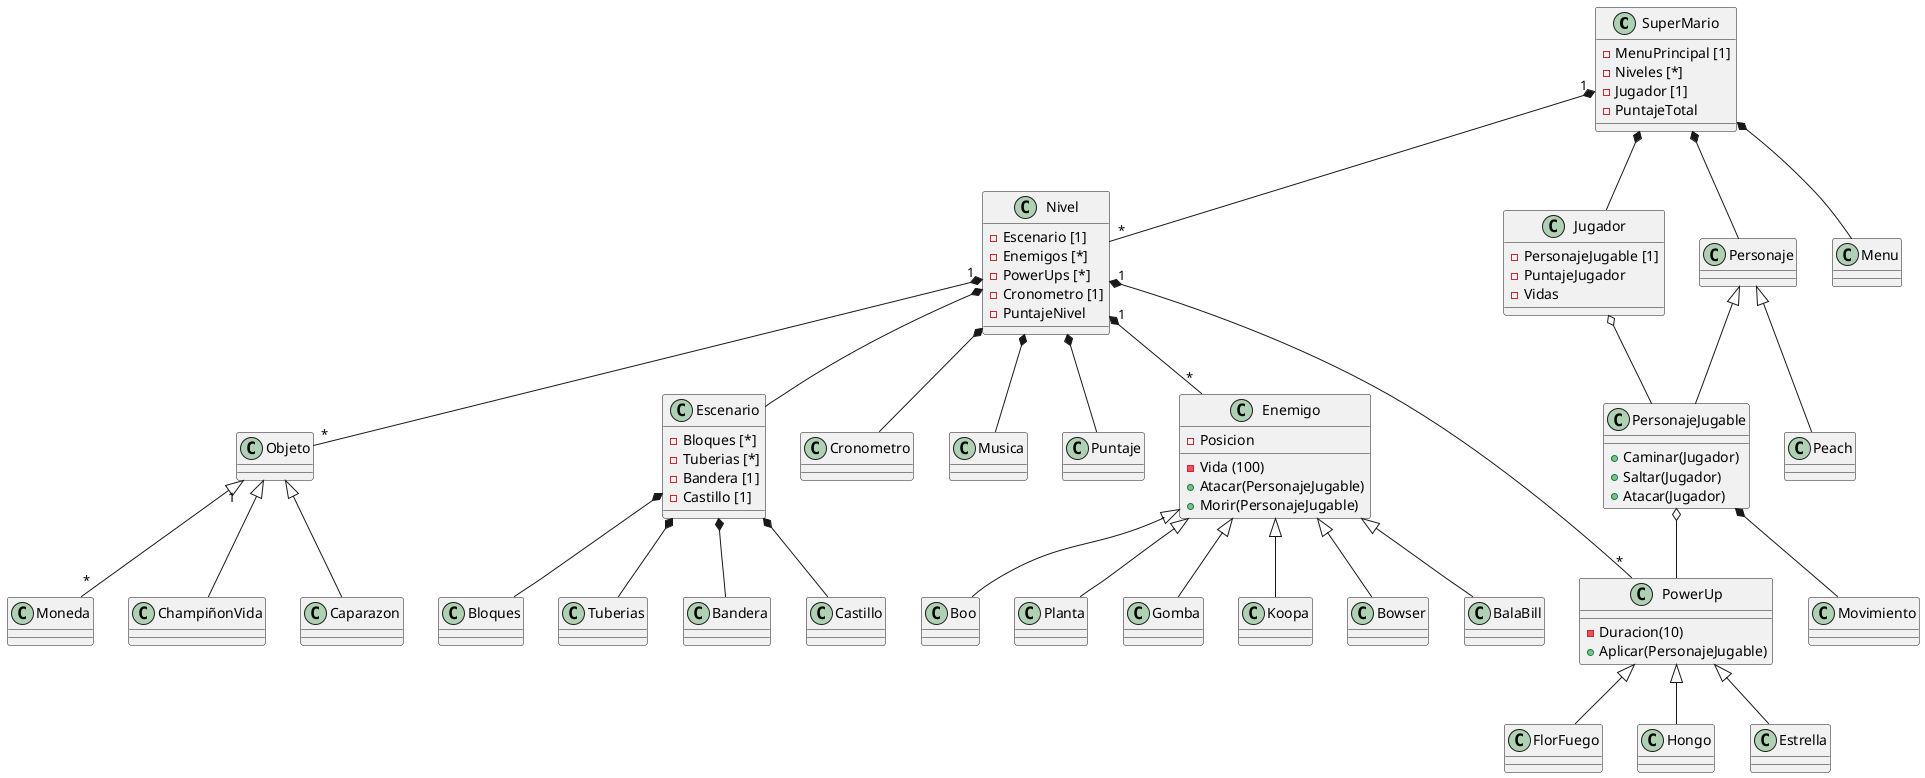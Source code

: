 @startuml Diagrama
class SuperMario
{
-MenuPrincipal [1]
-Niveles [*]
-Jugador [1]
-PuntajeTotal
}

class Nivel
{
-Escenario [1]
-Enemigos [*]
-PowerUps [*]
-Cronometro [1]
-PuntajeNivel
}

class Jugador
{
-PersonajeJugable [1]
-PuntajeJugador
-Vidas
}

class PersonajeJugable
{
+Caminar(Jugador)
+Saltar(Jugador)
+Atacar(Jugador)
}

class Enemigo
{
-Vida (100)
-Posicion
+Atacar(PersonajeJugable)
+Morir(PersonajeJugable)
}

class PowerUp
{
-Duracion(10)
+Aplicar(PersonajeJugable)
}

class Objeto
class Escenario
{
-Bloques [*]
-Tuberias [*]
-Bandera [1]
-Castillo [1]
}
class Personaje
class Cronometro
class Musica
class Puntaje
class Bloques
class Tuberias
class Bandera
class Castillo
class Movimiento
class Menu
class FlorFuego
class Hongo
class Estrella
class ChampiñonVida
class Caparazon
class Moneda
class Koopa
class Bowser
class BalaBill
class Boo
class Planta
class Peach
class Gomba

SuperMario "1"*--"*" Nivel
SuperMario *-- Jugador
SuperMario *-- Personaje
Personaje <|-- PersonajeJugable
Personaje <|-- Peach
Enemigo <|-- Koopa
Enemigo <|-- Bowser
Enemigo <|-- BalaBill
Enemigo <|-- Planta
Enemigo <|-- Boo
Enemigo <|-- Gomba
Jugador o-- PersonajeJugable
PersonajeJugable o-- PowerUp
Nivel "1"*--"*" Enemigo
Nivel "1"*--"*" Objeto
Nivel *-- Escenario
Nivel *-- Puntaje
Nivel *-- Musica
Nivel *-- Cronometro
Nivel "1"*-- "*" PowerUp
Objeto "1"<|--"*" Moneda
Objeto <|-- Caparazon
Objeto <|-- ChampiñonVida
PowerUp <|-- Estrella
PowerUp <|-- Hongo
PowerUp <|-- FlorFuego
Escenario *-- Bloques
Escenario *-- Tuberias
Escenario *-- Bandera
Escenario *-- Castillo
PersonajeJugable *-- Movimiento
SuperMario *-- Menu
@enduml

